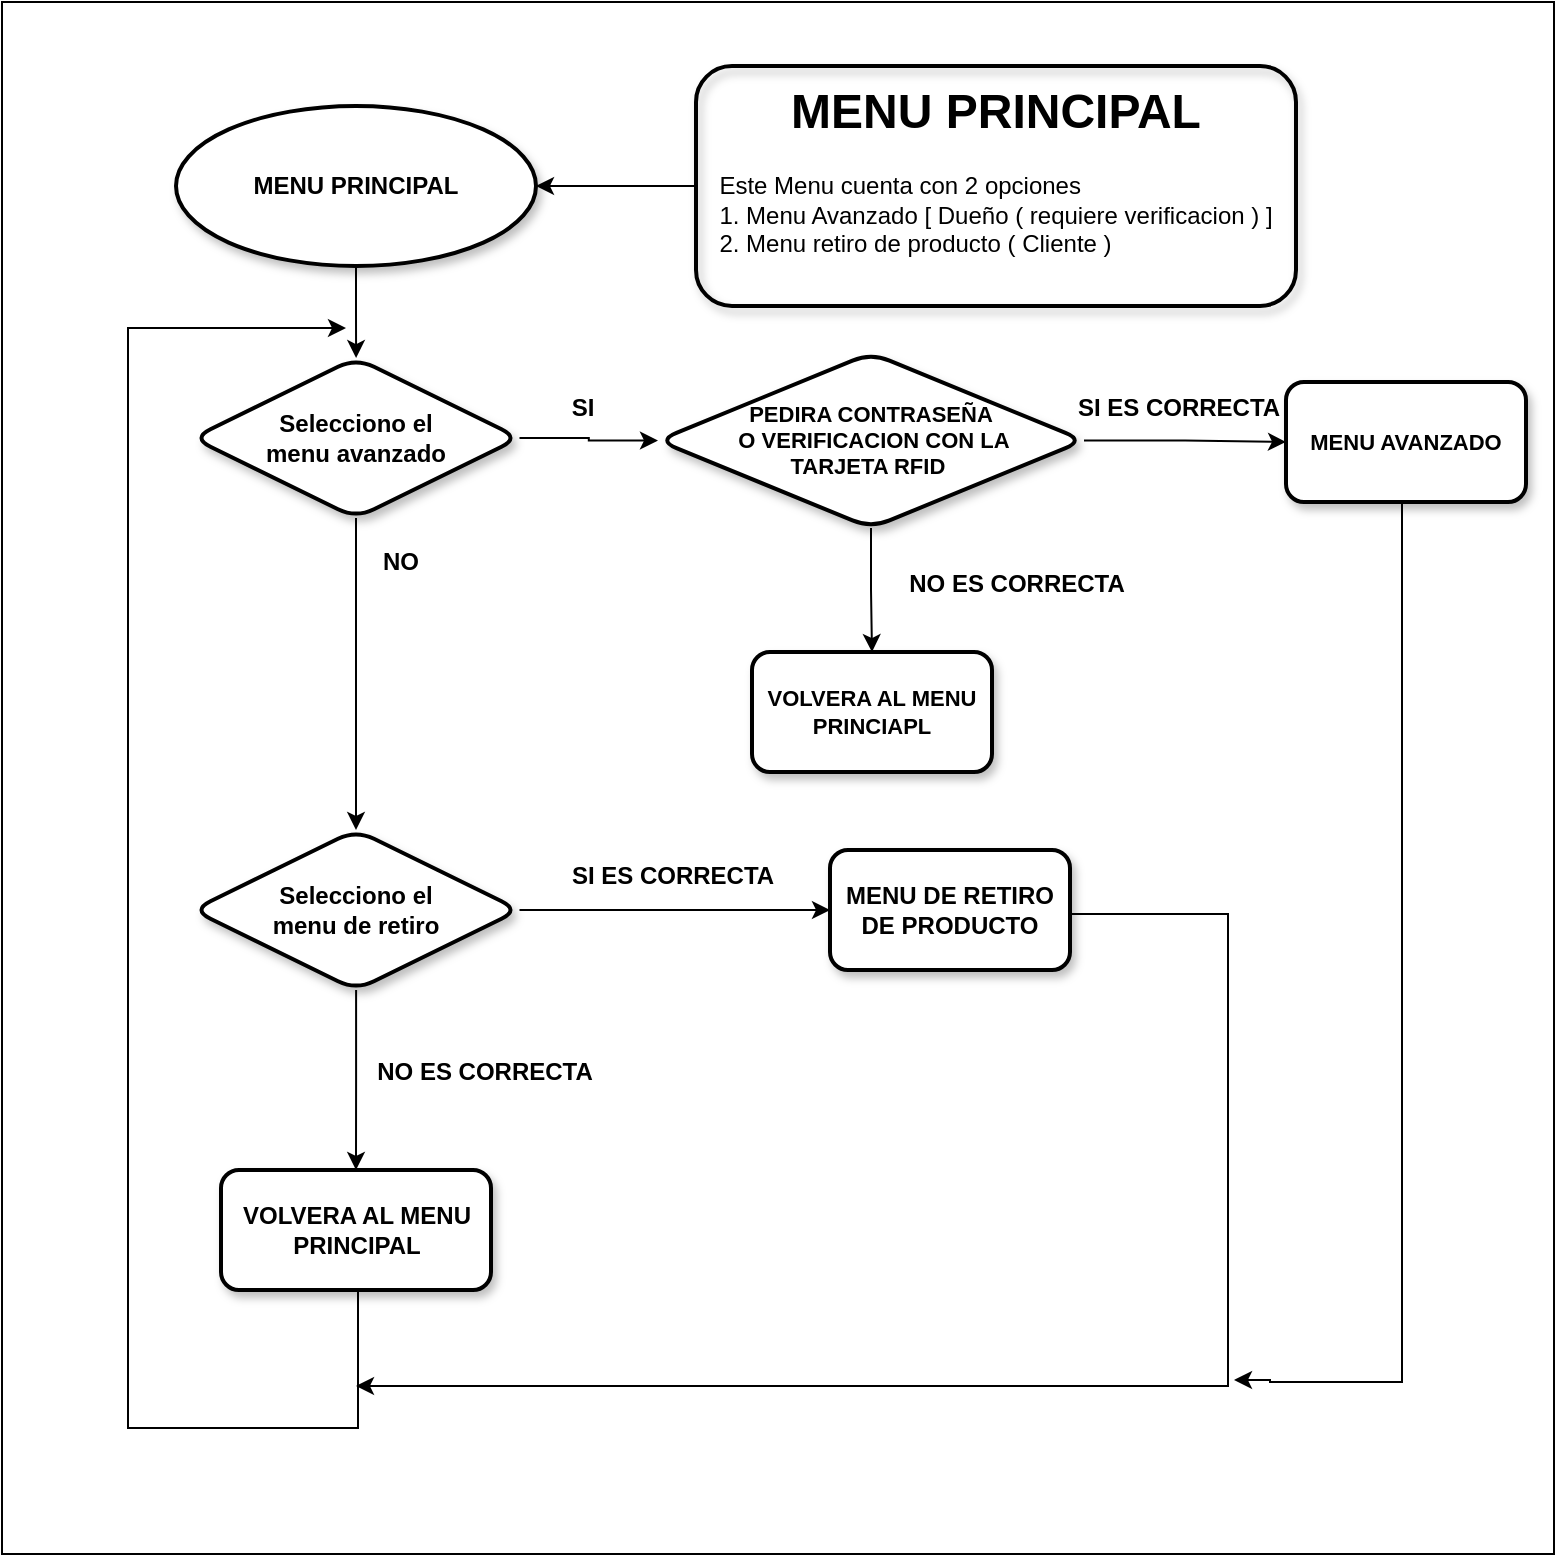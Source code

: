 <mxfile version="22.0.7" type="github" pages="4">
  <diagram name="Página-1" id="APF19slgnpA10nlGvX2n">
    <mxGraphModel dx="1299" dy="676" grid="0" gridSize="10" guides="1" tooltips="1" connect="1" arrows="1" fold="1" page="1" pageScale="1" pageWidth="827" pageHeight="1169" math="0" shadow="0">
      <root>
        <mxCell id="0" />
        <mxCell id="1" parent="0" />
        <mxCell id="tMg9E9OkUHhhojzwBcNq-28" value="" style="whiteSpace=wrap;html=1;aspect=fixed;fontColor=#000000;" vertex="1" parent="1">
          <mxGeometry x="39" y="63" width="776" height="776" as="geometry" />
        </mxCell>
        <mxCell id="tMg9E9OkUHhhojzwBcNq-6" value="" style="edgeStyle=orthogonalEdgeStyle;rounded=0;orthogonalLoop=1;jettySize=auto;html=1;" edge="1" parent="1" source="tMg9E9OkUHhhojzwBcNq-1" target="tMg9E9OkUHhhojzwBcNq-5">
          <mxGeometry relative="1" as="geometry" />
        </mxCell>
        <mxCell id="tMg9E9OkUHhhojzwBcNq-1" value="&lt;font style=&quot;vertical-align: inherit;&quot;&gt;&lt;font style=&quot;vertical-align: inherit;&quot;&gt;MENU PRINCIPAL&lt;/font&gt;&lt;/font&gt;" style="ellipse;whiteSpace=wrap;html=1;fontStyle=1;strokeWidth=2;shadow=1;fontColor=#000000;" vertex="1" parent="1">
          <mxGeometry x="126" y="115" width="180" height="80" as="geometry" />
        </mxCell>
        <mxCell id="tMg9E9OkUHhhojzwBcNq-3" style="edgeStyle=orthogonalEdgeStyle;rounded=0;orthogonalLoop=1;jettySize=auto;html=1;entryX=1;entryY=0.5;entryDx=0;entryDy=0;" edge="1" parent="1" source="tMg9E9OkUHhhojzwBcNq-2" target="tMg9E9OkUHhhojzwBcNq-1">
          <mxGeometry relative="1" as="geometry" />
        </mxCell>
        <mxCell id="tMg9E9OkUHhhojzwBcNq-2" value="&lt;h1&gt;MENU PRINCIPAL&lt;/h1&gt;&lt;p&gt;&lt;/p&gt;&lt;div style=&quot;text-align: left;&quot;&gt;&lt;span style=&quot;background-color: initial;&quot;&gt;Este Menu cuenta con 2 opciones&amp;nbsp;&lt;/span&gt;&lt;/div&gt;&lt;div style=&quot;text-align: left;&quot;&gt;&lt;span style=&quot;background-color: initial;&quot;&gt;1. Menu Avanzado [ Dueño ( requiere verificacion ) ]&lt;/span&gt;&lt;/div&gt;&lt;div style=&quot;text-align: left;&quot;&gt;&lt;span style=&quot;background-color: initial;&quot;&gt;2. Menu retiro de producto ( Cliente )&lt;/span&gt;&lt;/div&gt;&lt;p&gt;&lt;/p&gt;" style="text;html=1;strokeColor=default;fillColor=none;spacing=5;spacingTop=-20;whiteSpace=wrap;overflow=hidden;rounded=1;verticalAlign=middle;align=center;fontStyle=0;shadow=1;strokeWidth=2;" vertex="1" parent="1">
          <mxGeometry x="386" y="95" width="300" height="120" as="geometry" />
        </mxCell>
        <mxCell id="tMg9E9OkUHhhojzwBcNq-8" value="" style="edgeStyle=orthogonalEdgeStyle;rounded=0;orthogonalLoop=1;jettySize=auto;html=1;" edge="1" parent="1" source="tMg9E9OkUHhhojzwBcNq-5" target="tMg9E9OkUHhhojzwBcNq-7">
          <mxGeometry relative="1" as="geometry" />
        </mxCell>
        <mxCell id="tMg9E9OkUHhhojzwBcNq-10" value="" style="edgeStyle=orthogonalEdgeStyle;rounded=0;orthogonalLoop=1;jettySize=auto;html=1;entryX=0;entryY=0.5;entryDx=0;entryDy=0;" edge="1" parent="1" source="tMg9E9OkUHhhojzwBcNq-5" target="tMg9E9OkUHhhojzwBcNq-11">
          <mxGeometry relative="1" as="geometry">
            <mxPoint x="348" y="281" as="targetPoint" />
          </mxGeometry>
        </mxCell>
        <mxCell id="tMg9E9OkUHhhojzwBcNq-5" value="Selecciono el&lt;br&gt;menu avanzado" style="rhombus;whiteSpace=wrap;html=1;fontStyle=1;strokeWidth=2;shadow=1;rounded=1;" vertex="1" parent="1">
          <mxGeometry x="134.25" y="241" width="163.5" height="80" as="geometry" />
        </mxCell>
        <mxCell id="tMg9E9OkUHhhojzwBcNq-22" value="" style="edgeStyle=orthogonalEdgeStyle;rounded=0;orthogonalLoop=1;jettySize=auto;html=1;" edge="1" parent="1" source="tMg9E9OkUHhhojzwBcNq-7" target="tMg9E9OkUHhhojzwBcNq-21">
          <mxGeometry relative="1" as="geometry" />
        </mxCell>
        <mxCell id="tMg9E9OkUHhhojzwBcNq-24" value="" style="edgeStyle=orthogonalEdgeStyle;rounded=0;orthogonalLoop=1;jettySize=auto;html=1;" edge="1" parent="1" source="tMg9E9OkUHhhojzwBcNq-7" target="tMg9E9OkUHhhojzwBcNq-23">
          <mxGeometry relative="1" as="geometry" />
        </mxCell>
        <mxCell id="tMg9E9OkUHhhojzwBcNq-7" value="Selecciono el&lt;br&gt;menu de retiro" style="rhombus;whiteSpace=wrap;html=1;fontStyle=1;strokeWidth=2;shadow=1;rounded=1;" vertex="1" parent="1">
          <mxGeometry x="134.25" y="477" width="163.5" height="80" as="geometry" />
        </mxCell>
        <mxCell id="tMg9E9OkUHhhojzwBcNq-18" value="" style="edgeStyle=orthogonalEdgeStyle;rounded=0;orthogonalLoop=1;jettySize=auto;html=1;" edge="1" parent="1" source="tMg9E9OkUHhhojzwBcNq-11" target="tMg9E9OkUHhhojzwBcNq-17">
          <mxGeometry relative="1" as="geometry" />
        </mxCell>
        <mxCell id="tMg9E9OkUHhhojzwBcNq-20" value="" style="edgeStyle=orthogonalEdgeStyle;rounded=0;orthogonalLoop=1;jettySize=auto;html=1;" edge="1" parent="1" source="tMg9E9OkUHhhojzwBcNq-11" target="tMg9E9OkUHhhojzwBcNq-19">
          <mxGeometry relative="1" as="geometry" />
        </mxCell>
        <mxCell id="tMg9E9OkUHhhojzwBcNq-11" value="PEDIRA CONTRASEÑA&lt;br&gt;&amp;nbsp;O VERIFICACION CON LA &lt;br&gt;TARJETA RFID&amp;nbsp;" style="rhombus;whiteSpace=wrap;html=1;fontSize=11;fontStyle=1;strokeWidth=2;shadow=1;rounded=1;" vertex="1" parent="1">
          <mxGeometry x="367" y="238.5" width="213" height="87.5" as="geometry" />
        </mxCell>
        <mxCell id="tMg9E9OkUHhhojzwBcNq-13" value="SI" style="text;html=1;align=center;verticalAlign=middle;resizable=0;points=[];autosize=1;strokeColor=none;fillColor=none;fontStyle=1" vertex="1" parent="1">
          <mxGeometry x="314" y="253" width="29" height="26" as="geometry" />
        </mxCell>
        <mxCell id="tMg9E9OkUHhhojzwBcNq-14" value="&lt;b&gt;NO&lt;/b&gt;" style="text;html=1;align=center;verticalAlign=middle;resizable=0;points=[];autosize=1;strokeColor=none;fillColor=none;" vertex="1" parent="1">
          <mxGeometry x="220" y="330" width="36" height="26" as="geometry" />
        </mxCell>
        <mxCell id="tMg9E9OkUHhhojzwBcNq-15" value="SI ES CORRECTA" style="text;html=1;align=center;verticalAlign=middle;resizable=0;points=[];autosize=1;strokeColor=none;fillColor=none;fontStyle=1" vertex="1" parent="1">
          <mxGeometry x="567" y="253" width="119" height="26" as="geometry" />
        </mxCell>
        <mxCell id="tMg9E9OkUHhhojzwBcNq-16" value="&lt;b&gt;NO ES CORRECTA&lt;/b&gt;" style="text;html=1;align=center;verticalAlign=middle;resizable=0;points=[];autosize=1;strokeColor=none;fillColor=none;" vertex="1" parent="1">
          <mxGeometry x="483" y="341" width="126" height="26" as="geometry" />
        </mxCell>
        <mxCell id="tMg9E9OkUHhhojzwBcNq-17" value="VOLVERA AL MENU PRINCIAPL" style="rounded=1;whiteSpace=wrap;html=1;fontSize=11;fontStyle=1;strokeWidth=2;shadow=1;" vertex="1" parent="1">
          <mxGeometry x="414" y="388" width="120" height="60" as="geometry" />
        </mxCell>
        <mxCell id="jfLacUqsPsJL3dJA0toA-6" style="edgeStyle=orthogonalEdgeStyle;rounded=0;orthogonalLoop=1;jettySize=auto;html=1;" edge="1" parent="1" source="tMg9E9OkUHhhojzwBcNq-19">
          <mxGeometry relative="1" as="geometry">
            <mxPoint x="655" y="752" as="targetPoint" />
            <Array as="points">
              <mxPoint x="739" y="753" />
              <mxPoint x="673" y="753" />
            </Array>
          </mxGeometry>
        </mxCell>
        <mxCell id="tMg9E9OkUHhhojzwBcNq-19" value="MENU AVANZADO" style="whiteSpace=wrap;html=1;fontSize=11;fontStyle=1;strokeWidth=2;shadow=1;rounded=1;" vertex="1" parent="1">
          <mxGeometry x="681" y="253" width="120" height="60" as="geometry" />
        </mxCell>
        <mxCell id="jfLacUqsPsJL3dJA0toA-4" style="edgeStyle=orthogonalEdgeStyle;rounded=0;orthogonalLoop=1;jettySize=auto;html=1;" edge="1" parent="1" source="tMg9E9OkUHhhojzwBcNq-21">
          <mxGeometry relative="1" as="geometry">
            <mxPoint x="216" y="755" as="targetPoint" />
            <Array as="points">
              <mxPoint x="652" y="519" />
              <mxPoint x="652" y="755" />
            </Array>
          </mxGeometry>
        </mxCell>
        <mxCell id="tMg9E9OkUHhhojzwBcNq-21" value="MENU DE RETIRO DE PRODUCTO" style="whiteSpace=wrap;html=1;fontStyle=1;strokeWidth=2;shadow=1;rounded=1;" vertex="1" parent="1">
          <mxGeometry x="453" y="487" width="120" height="60" as="geometry" />
        </mxCell>
        <mxCell id="tMg9E9OkUHhhojzwBcNq-27" style="edgeStyle=orthogonalEdgeStyle;rounded=0;orthogonalLoop=1;jettySize=auto;html=1;" edge="1" parent="1" source="tMg9E9OkUHhhojzwBcNq-23">
          <mxGeometry relative="1" as="geometry">
            <mxPoint x="211" y="226" as="targetPoint" />
            <Array as="points">
              <mxPoint x="217" y="776" />
              <mxPoint x="102" y="776" />
              <mxPoint x="102" y="226" />
            </Array>
          </mxGeometry>
        </mxCell>
        <mxCell id="tMg9E9OkUHhhojzwBcNq-23" value="VOLVERA AL MENU PRINCIPAL" style="whiteSpace=wrap;html=1;fontStyle=1;strokeWidth=2;shadow=1;rounded=1;" vertex="1" parent="1">
          <mxGeometry x="148.5" y="647" width="135" height="60" as="geometry" />
        </mxCell>
        <mxCell id="tMg9E9OkUHhhojzwBcNq-25" value="&lt;b&gt;NO ES CORRECTA&lt;/b&gt;" style="text;html=1;align=center;verticalAlign=middle;resizable=0;points=[];autosize=1;strokeColor=none;fillColor=none;" vertex="1" parent="1">
          <mxGeometry x="217" y="585" width="126" height="26" as="geometry" />
        </mxCell>
        <mxCell id="tMg9E9OkUHhhojzwBcNq-26" value="SI ES CORRECTA" style="text;html=1;align=center;verticalAlign=middle;resizable=0;points=[];autosize=1;strokeColor=none;fillColor=none;fontStyle=1" vertex="1" parent="1">
          <mxGeometry x="314" y="487" width="119" height="26" as="geometry" />
        </mxCell>
      </root>
    </mxGraphModel>
  </diagram>
  <diagram id="T8KoNWABM0PVfcYy2Pde" name="Página-2">
    <mxGraphModel dx="742" dy="386" grid="0" gridSize="10" guides="1" tooltips="1" connect="1" arrows="1" fold="1" page="1" pageScale="1" pageWidth="827" pageHeight="1169" math="0" shadow="0">
      <root>
        <mxCell id="0" />
        <mxCell id="1" parent="0" />
        <mxCell id="3du2_zEQxWvmOnbrJqdN-27" value="" style="rounded=0;whiteSpace=wrap;html=1;" vertex="1" parent="1">
          <mxGeometry x="12" y="22" width="802" height="1121" as="geometry" />
        </mxCell>
        <mxCell id="VKRl8uOC8hDVrYtvlJkm-4" value="" style="edgeStyle=orthogonalEdgeStyle;rounded=0;orthogonalLoop=1;jettySize=auto;html=1;" edge="1" parent="1" source="GXmu9PDsdeh57t1pYueH-1" target="VKRl8uOC8hDVrYtvlJkm-3">
          <mxGeometry relative="1" as="geometry" />
        </mxCell>
        <mxCell id="GXmu9PDsdeh57t1pYueH-1" value="&lt;font style=&quot;vertical-align: inherit;&quot;&gt;&lt;font style=&quot;vertical-align: inherit;&quot;&gt;MENÚ AVANZADO&lt;/font&gt;&lt;/font&gt;" style="ellipse;whiteSpace=wrap;html=1;fontStyle=1;strokeWidth=2;shadow=1;fontColor=#000000;" vertex="1" parent="1">
          <mxGeometry x="63.75" y="74" width="180" height="80" as="geometry" />
        </mxCell>
        <mxCell id="VKRl8uOC8hDVrYtvlJkm-1" value="&lt;h1&gt;MENÚ AVANZADO&lt;/h1&gt;&lt;p&gt;&lt;/p&gt;&lt;div style=&quot;text-align: left;&quot;&gt;&lt;span style=&quot;background-color: initial;&quot;&gt;Este Menú cuenta con 5 opciones&amp;nbsp;&lt;/span&gt;&lt;/div&gt;&lt;div style=&quot;text-align: left;&quot;&gt;&lt;span style=&quot;background-color: initial;&quot;&gt;1. Recargar una cuenta&lt;br&gt;&lt;/span&gt;&lt;/div&gt;&lt;div style=&quot;text-align: left;&quot;&gt;&lt;span style=&quot;background-color: initial;&quot;&gt;2. Crear nueva cuenta&lt;/span&gt;&lt;/div&gt;&lt;div style=&quot;text-align: left;&quot;&gt;&lt;span style=&quot;background-color: initial;&quot;&gt;3. Borrar cuentas&lt;/span&gt;&lt;/div&gt;&lt;div style=&quot;text-align: left;&quot;&gt;&lt;span style=&quot;background-color: initial;&quot;&gt;4. Imprimir los datos de la cuentas&lt;/span&gt;&lt;/div&gt;&lt;div style=&quot;text-align: left;&quot;&gt;&lt;span style=&quot;background-color: initial;&quot;&gt;5. Reabastecer Productos&lt;/span&gt;&lt;/div&gt;&lt;p&gt;&lt;/p&gt;" style="text;html=1;strokeColor=default;fillColor=none;spacing=5;spacingTop=-20;whiteSpace=wrap;overflow=hidden;rounded=1;verticalAlign=bottom;align=center;fontStyle=0;shadow=1;strokeWidth=2;" vertex="1" parent="1">
          <mxGeometry x="359.75" y="42" width="300" height="152" as="geometry" />
        </mxCell>
        <mxCell id="VKRl8uOC8hDVrYtvlJkm-2" style="edgeStyle=orthogonalEdgeStyle;rounded=0;orthogonalLoop=1;jettySize=auto;html=1;entryX=-0.006;entryY=0.475;entryDx=0;entryDy=0;entryPerimeter=0;" edge="1" parent="1" source="GXmu9PDsdeh57t1pYueH-1" target="VKRl8uOC8hDVrYtvlJkm-1">
          <mxGeometry relative="1" as="geometry" />
        </mxCell>
        <mxCell id="LBh9ZoM1g0-7cwNT_YLq-2" value="" style="edgeStyle=orthogonalEdgeStyle;rounded=0;orthogonalLoop=1;jettySize=auto;html=1;" edge="1" parent="1" source="VKRl8uOC8hDVrYtvlJkm-3" target="LBh9ZoM1g0-7cwNT_YLq-1">
          <mxGeometry relative="1" as="geometry" />
        </mxCell>
        <mxCell id="LBh9ZoM1g0-7cwNT_YLq-10" value="" style="edgeStyle=orthogonalEdgeStyle;rounded=0;orthogonalLoop=1;jettySize=auto;html=1;" edge="1" parent="1" source="VKRl8uOC8hDVrYtvlJkm-3" target="LBh9ZoM1g0-7cwNT_YLq-9">
          <mxGeometry relative="1" as="geometry" />
        </mxCell>
        <mxCell id="VKRl8uOC8hDVrYtvlJkm-3" value="Selecciono menú:&lt;br&gt;recargar cuenta" style="rhombus;whiteSpace=wrap;html=1;fontColor=#000000;fontStyle=1;strokeWidth=2;shadow=1;" vertex="1" parent="1">
          <mxGeometry x="62.25" y="265" width="183" height="80" as="geometry" />
        </mxCell>
        <mxCell id="LBh9ZoM1g0-7cwNT_YLq-4" value="" style="edgeStyle=orthogonalEdgeStyle;rounded=0;orthogonalLoop=1;jettySize=auto;html=1;" edge="1" parent="1" source="LBh9ZoM1g0-7cwNT_YLq-1" target="LBh9ZoM1g0-7cwNT_YLq-3">
          <mxGeometry relative="1" as="geometry" />
        </mxCell>
        <mxCell id="3du2_zEQxWvmOnbrJqdN-5" value="" style="edgeStyle=orthogonalEdgeStyle;rounded=0;orthogonalLoop=1;jettySize=auto;html=1;" edge="1" parent="1" source="LBh9ZoM1g0-7cwNT_YLq-1" target="3du2_zEQxWvmOnbrJqdN-4">
          <mxGeometry relative="1" as="geometry" />
        </mxCell>
        <mxCell id="LBh9ZoM1g0-7cwNT_YLq-1" value="Selecciono menú:&lt;br&gt;crear nueva cuenta" style="rhombus;whiteSpace=wrap;html=1;fontColor=#000000;fontStyle=1;strokeWidth=2;shadow=1;" vertex="1" parent="1">
          <mxGeometry x="62.25" y="425" width="183" height="80" as="geometry" />
        </mxCell>
        <mxCell id="LBh9ZoM1g0-7cwNT_YLq-6" value="" style="edgeStyle=orthogonalEdgeStyle;rounded=0;orthogonalLoop=1;jettySize=auto;html=1;" edge="1" parent="1" source="LBh9ZoM1g0-7cwNT_YLq-3" target="LBh9ZoM1g0-7cwNT_YLq-5">
          <mxGeometry relative="1" as="geometry" />
        </mxCell>
        <mxCell id="3du2_zEQxWvmOnbrJqdN-8" value="" style="edgeStyle=orthogonalEdgeStyle;rounded=0;orthogonalLoop=1;jettySize=auto;html=1;" edge="1" parent="1" source="LBh9ZoM1g0-7cwNT_YLq-3" target="3du2_zEQxWvmOnbrJqdN-7">
          <mxGeometry relative="1" as="geometry" />
        </mxCell>
        <mxCell id="LBh9ZoM1g0-7cwNT_YLq-3" value="Selecciono menú:&lt;br&gt;borrar cuentas" style="rhombus;whiteSpace=wrap;html=1;fontColor=#000000;fontStyle=1;strokeWidth=2;shadow=1;" vertex="1" parent="1">
          <mxGeometry x="62.25" y="585" width="183" height="80" as="geometry" />
        </mxCell>
        <mxCell id="LBh9ZoM1g0-7cwNT_YLq-8" value="" style="edgeStyle=orthogonalEdgeStyle;rounded=0;orthogonalLoop=1;jettySize=auto;html=1;" edge="1" parent="1" source="LBh9ZoM1g0-7cwNT_YLq-5" target="LBh9ZoM1g0-7cwNT_YLq-7">
          <mxGeometry relative="1" as="geometry" />
        </mxCell>
        <mxCell id="3du2_zEQxWvmOnbrJqdN-16" value="" style="edgeStyle=orthogonalEdgeStyle;rounded=0;orthogonalLoop=1;jettySize=auto;html=1;" edge="1" parent="1" source="LBh9ZoM1g0-7cwNT_YLq-5" target="3du2_zEQxWvmOnbrJqdN-15">
          <mxGeometry relative="1" as="geometry" />
        </mxCell>
        <mxCell id="LBh9ZoM1g0-7cwNT_YLq-5" value="Selecciono menú:&lt;br&gt;Imprimir datos de&lt;br&gt;las cuentas" style="rhombus;whiteSpace=wrap;html=1;fontColor=#000000;fontStyle=1;strokeWidth=2;shadow=1;" vertex="1" parent="1">
          <mxGeometry x="62.25" y="745" width="183" height="89" as="geometry" />
        </mxCell>
        <mxCell id="3du2_zEQxWvmOnbrJqdN-21" value="" style="edgeStyle=orthogonalEdgeStyle;rounded=0;orthogonalLoop=1;jettySize=auto;html=1;" edge="1" parent="1" source="LBh9ZoM1g0-7cwNT_YLq-7" target="3du2_zEQxWvmOnbrJqdN-20">
          <mxGeometry relative="1" as="geometry" />
        </mxCell>
        <mxCell id="3du2_zEQxWvmOnbrJqdN-26" style="edgeStyle=orthogonalEdgeStyle;rounded=0;orthogonalLoop=1;jettySize=auto;html=1;" edge="1" parent="1" source="LBh9ZoM1g0-7cwNT_YLq-7">
          <mxGeometry relative="1" as="geometry">
            <mxPoint x="151" y="238" as="targetPoint" />
            <Array as="points">
              <mxPoint x="154" y="1068" />
              <mxPoint x="27" y="244" />
            </Array>
          </mxGeometry>
        </mxCell>
        <mxCell id="LBh9ZoM1g0-7cwNT_YLq-7" value="Selecciono menú:&lt;br&gt;reabastecer&lt;br&gt;&amp;nbsp;productos" style="rhombus;whiteSpace=wrap;html=1;fontColor=#000000;fontStyle=1;strokeWidth=2;shadow=1;" vertex="1" parent="1">
          <mxGeometry x="58" y="912" width="191.5" height="80" as="geometry" />
        </mxCell>
        <mxCell id="LBh9ZoM1g0-7cwNT_YLq-12" value="" style="edgeStyle=orthogonalEdgeStyle;rounded=0;orthogonalLoop=1;jettySize=auto;html=1;" edge="1" parent="1" source="LBh9ZoM1g0-7cwNT_YLq-9" target="LBh9ZoM1g0-7cwNT_YLq-11">
          <mxGeometry relative="1" as="geometry" />
        </mxCell>
        <mxCell id="LBh9ZoM1g0-7cwNT_YLq-9" value="Ingresar id de la cuenta" style="whiteSpace=wrap;html=1;fontColor=#000000;fontStyle=1;strokeWidth=2;shadow=1;" vertex="1" parent="1">
          <mxGeometry x="286" y="275" width="120" height="60" as="geometry" />
        </mxCell>
        <mxCell id="LBh9ZoM1g0-7cwNT_YLq-14" value="" style="edgeStyle=orthogonalEdgeStyle;rounded=0;orthogonalLoop=1;jettySize=auto;html=1;" edge="1" parent="1" source="LBh9ZoM1g0-7cwNT_YLq-11" target="LBh9ZoM1g0-7cwNT_YLq-13">
          <mxGeometry relative="1" as="geometry" />
        </mxCell>
        <mxCell id="LBh9ZoM1g0-7cwNT_YLq-11" value="Ingresar&lt;br&gt;Cantidad a recargar&amp;nbsp;" style="whiteSpace=wrap;html=1;fontColor=#000000;fontStyle=1;strokeWidth=2;shadow=1;" vertex="1" parent="1">
          <mxGeometry x="445" y="275" width="134" height="60" as="geometry" />
        </mxCell>
        <mxCell id="LBh9ZoM1g0-7cwNT_YLq-13" value="Menú Principal" style="whiteSpace=wrap;html=1;fontColor=#000000;fontStyle=1;strokeWidth=2;shadow=1;" vertex="1" parent="1">
          <mxGeometry x="620" y="275" width="134" height="60" as="geometry" />
        </mxCell>
        <mxCell id="3du2_zEQxWvmOnbrJqdN-1" value="&lt;b&gt;NO&lt;/b&gt;" style="text;html=1;align=center;verticalAlign=middle;resizable=0;points=[];autosize=1;strokeColor=none;fillColor=none;" vertex="1" parent="1">
          <mxGeometry x="151" y="350" width="36" height="26" as="geometry" />
        </mxCell>
        <mxCell id="3du2_zEQxWvmOnbrJqdN-2" value="&lt;b&gt;SI&lt;br&gt;&lt;/b&gt;" style="text;html=1;align=center;verticalAlign=middle;resizable=0;points=[];autosize=1;strokeColor=none;fillColor=none;" vertex="1" parent="1">
          <mxGeometry x="242" y="273" width="29" height="26" as="geometry" />
        </mxCell>
        <mxCell id="3du2_zEQxWvmOnbrJqdN-3" value="&lt;b&gt;NO&lt;/b&gt;" style="text;html=1;align=center;verticalAlign=middle;resizable=0;points=[];autosize=1;strokeColor=none;fillColor=none;" vertex="1" parent="1">
          <mxGeometry x="151" y="523" width="36" height="26" as="geometry" />
        </mxCell>
        <mxCell id="3du2_zEQxWvmOnbrJqdN-4" value="MENÚ&lt;br&gt;&amp;nbsp;CREAR NUEVA CUENTA" style="whiteSpace=wrap;html=1;fontColor=#000000;fontStyle=1;strokeWidth=2;shadow=1;" vertex="1" parent="1">
          <mxGeometry x="320" y="435" width="159" height="60" as="geometry" />
        </mxCell>
        <mxCell id="3du2_zEQxWvmOnbrJqdN-6" value="&lt;b&gt;SI&lt;br&gt;&lt;/b&gt;" style="text;html=1;align=center;verticalAlign=middle;resizable=0;points=[];autosize=1;strokeColor=none;fillColor=none;" vertex="1" parent="1">
          <mxGeometry x="245.25" y="437" width="29" height="26" as="geometry" />
        </mxCell>
        <mxCell id="3du2_zEQxWvmOnbrJqdN-10" value="" style="edgeStyle=orthogonalEdgeStyle;rounded=0;orthogonalLoop=1;jettySize=auto;html=1;" edge="1" parent="1" source="3du2_zEQxWvmOnbrJqdN-7" target="3du2_zEQxWvmOnbrJqdN-9">
          <mxGeometry relative="1" as="geometry" />
        </mxCell>
        <mxCell id="3du2_zEQxWvmOnbrJqdN-7" value="Borra todas las cuentas" style="whiteSpace=wrap;html=1;fontColor=#000000;fontStyle=1;strokeWidth=2;shadow=1;" vertex="1" parent="1">
          <mxGeometry x="304" y="595" width="120" height="60" as="geometry" />
        </mxCell>
        <mxCell id="3du2_zEQxWvmOnbrJqdN-9" value="Menú Principal" style="whiteSpace=wrap;html=1;fontColor=#000000;fontStyle=1;strokeWidth=2;shadow=1;" vertex="1" parent="1">
          <mxGeometry x="504" y="595" width="120" height="60" as="geometry" />
        </mxCell>
        <mxCell id="3du2_zEQxWvmOnbrJqdN-11" value="&lt;b&gt;NO&lt;/b&gt;" style="text;html=1;align=center;verticalAlign=middle;resizable=0;points=[];autosize=1;strokeColor=none;fillColor=none;" vertex="1" parent="1">
          <mxGeometry x="151" y="683" width="36" height="26" as="geometry" />
        </mxCell>
        <mxCell id="3du2_zEQxWvmOnbrJqdN-12" value="&lt;b&gt;SI&lt;br&gt;&lt;/b&gt;" style="text;html=1;align=center;verticalAlign=middle;resizable=0;points=[];autosize=1;strokeColor=none;fillColor=none;" vertex="1" parent="1">
          <mxGeometry x="242" y="591" width="29" height="26" as="geometry" />
        </mxCell>
        <mxCell id="3du2_zEQxWvmOnbrJqdN-13" value="&lt;b&gt;SI&lt;br&gt;&lt;/b&gt;" style="text;html=1;align=center;verticalAlign=middle;resizable=0;points=[];autosize=1;strokeColor=none;fillColor=none;" vertex="1" parent="1">
          <mxGeometry x="245.25" y="762" width="29" height="26" as="geometry" />
        </mxCell>
        <mxCell id="3du2_zEQxWvmOnbrJqdN-14" value="&lt;b&gt;NO&lt;/b&gt;" style="text;html=1;align=center;verticalAlign=middle;resizable=0;points=[];autosize=1;strokeColor=none;fillColor=none;" vertex="1" parent="1">
          <mxGeometry x="151" y="846" width="36" height="26" as="geometry" />
        </mxCell>
        <mxCell id="3du2_zEQxWvmOnbrJqdN-18" value="" style="edgeStyle=orthogonalEdgeStyle;rounded=0;orthogonalLoop=1;jettySize=auto;html=1;" edge="1" parent="1" source="3du2_zEQxWvmOnbrJqdN-15" target="3du2_zEQxWvmOnbrJqdN-17">
          <mxGeometry relative="1" as="geometry" />
        </mxCell>
        <mxCell id="3du2_zEQxWvmOnbrJqdN-15" value="Imprime en el monitor&lt;br&gt;&amp;nbsp;Serial del arduino IDE todos&lt;br&gt;&amp;nbsp;los datos de las cuentas" style="whiteSpace=wrap;html=1;fontColor=#000000;fontStyle=1;strokeWidth=2;shadow=1;" vertex="1" parent="1">
          <mxGeometry x="309" y="759.5" width="166" height="60" as="geometry" />
        </mxCell>
        <mxCell id="3du2_zEQxWvmOnbrJqdN-17" value="Menú Principal" style="whiteSpace=wrap;html=1;fontColor=#000000;fontStyle=1;strokeWidth=2;shadow=1;" vertex="1" parent="1">
          <mxGeometry x="526" y="759.5" width="120" height="60" as="geometry" />
        </mxCell>
        <mxCell id="3du2_zEQxWvmOnbrJqdN-23" value="" style="edgeStyle=orthogonalEdgeStyle;rounded=0;orthogonalLoop=1;jettySize=auto;html=1;" edge="1" parent="1" source="3du2_zEQxWvmOnbrJqdN-20" target="3du2_zEQxWvmOnbrJqdN-22">
          <mxGeometry relative="1" as="geometry" />
        </mxCell>
        <mxCell id="3du2_zEQxWvmOnbrJqdN-20" value="Establece la cantidad de producto a su máximo&amp;nbsp;" style="whiteSpace=wrap;html=1;fontColor=#000000;fontStyle=1;strokeWidth=2;shadow=1;" vertex="1" parent="1">
          <mxGeometry x="311.5" y="922" width="161" height="60" as="geometry" />
        </mxCell>
        <mxCell id="3du2_zEQxWvmOnbrJqdN-22" value="Menú Principal" style="whiteSpace=wrap;html=1;fontColor=#000000;fontStyle=1;strokeWidth=2;shadow=1;" vertex="1" parent="1">
          <mxGeometry x="535" y="922" width="147" height="60" as="geometry" />
        </mxCell>
        <mxCell id="3du2_zEQxWvmOnbrJqdN-24" value="&lt;b&gt;NO&lt;/b&gt;" style="text;html=1;align=center;verticalAlign=middle;resizable=0;points=[];autosize=1;strokeColor=none;fillColor=none;" vertex="1" parent="1">
          <mxGeometry x="156" y="1000" width="36" height="26" as="geometry" />
        </mxCell>
        <mxCell id="3du2_zEQxWvmOnbrJqdN-25" value="&lt;b&gt;SI&lt;br&gt;&lt;/b&gt;" style="text;html=1;align=center;verticalAlign=middle;resizable=0;points=[];autosize=1;strokeColor=none;fillColor=none;" vertex="1" parent="1">
          <mxGeometry x="249.5" y="922" width="29" height="26" as="geometry" />
        </mxCell>
      </root>
    </mxGraphModel>
  </diagram>
  <diagram id="S-Bk1MzVxyzMydlBo55L" name="Página-3">
    <mxGraphModel dx="1083" dy="563" grid="0" gridSize="10" guides="1" tooltips="1" connect="1" arrows="1" fold="1" page="1" pageScale="1" pageWidth="827" pageHeight="1169" math="0" shadow="0">
      <root>
        <mxCell id="0" />
        <mxCell id="1" parent="0" />
        <mxCell id="RsX6XOw2Q_Ay7aeV0p9U-4" value="" style="edgeStyle=orthogonalEdgeStyle;rounded=0;orthogonalLoop=1;jettySize=auto;html=1;" edge="1" parent="1" source="PbqSbnh_YBmSwbT2yjgQ-1" target="RsX6XOw2Q_Ay7aeV0p9U-1">
          <mxGeometry relative="1" as="geometry" />
        </mxCell>
        <mxCell id="RsX6XOw2Q_Ay7aeV0p9U-6" value="" style="edgeStyle=orthogonalEdgeStyle;rounded=0;orthogonalLoop=1;jettySize=auto;html=1;" edge="1" parent="1" source="PbqSbnh_YBmSwbT2yjgQ-1" target="RsX6XOw2Q_Ay7aeV0p9U-5">
          <mxGeometry relative="1" as="geometry" />
        </mxCell>
        <mxCell id="PbqSbnh_YBmSwbT2yjgQ-1" value="&lt;font style=&quot;vertical-align: inherit;&quot;&gt;&lt;font style=&quot;vertical-align: inherit;&quot;&gt;MENÚ RETIRO DE PRODUCTO&lt;/font&gt;&lt;/font&gt;" style="ellipse;whiteSpace=wrap;html=1;fontStyle=1;strokeWidth=2;shadow=1;fontColor=#000000;" vertex="1" parent="1">
          <mxGeometry x="22.75" y="77" width="205" height="80" as="geometry" />
        </mxCell>
        <mxCell id="RsX6XOw2Q_Ay7aeV0p9U-1" value="&lt;h1&gt;MENÚ RETIRO DE PRODUCTO&lt;/h1&gt;&lt;p&gt;&lt;/p&gt;&lt;div style=&quot;&quot;&gt;&lt;div style=&quot;text-align: left;&quot;&gt;&lt;span style=&quot;background-color: initial;&quot;&gt;Este Menú cuenta requiere el ingreso de una cuenta existente,&lt;/span&gt;&lt;/div&gt;&lt;span style=&quot;background-color: initial;&quot;&gt;&lt;div style=&quot;text-align: left;&quot;&gt;&lt;span style=&quot;background-color: initial;&quot;&gt;tiene 3 maneras para ingresar a la cuenta y retirar un producto.&lt;/span&gt;&lt;/div&gt;&lt;/span&gt;&lt;/div&gt;&lt;div style=&quot;text-align: left;&quot;&gt;&lt;span style=&quot;background-color: initial;&quot;&gt;&lt;br&gt;&lt;/span&gt;&lt;/div&gt;&lt;div style=&quot;text-align: left;&quot;&gt;&lt;span style=&quot;background-color: initial;&quot;&gt;1. ID y Contraseña de la cuenta&lt;/span&gt;&lt;/div&gt;&lt;div style=&quot;text-align: left;&quot;&gt;&lt;span style=&quot;background-color: initial;&quot;&gt;2. Tarjerta RFID ( En caso de que registro la tarjeta RFID al momento de crear&amp;nbsp; &amp;nbsp; &amp;nbsp; &amp;nbsp; &amp;nbsp; &amp;nbsp; &amp;nbsp; &amp;nbsp; &amp;nbsp; &amp;nbsp; &amp;nbsp; &amp;nbsp; &amp;nbsp; &amp;nbsp; &amp;nbsp; &amp;nbsp;la cuenta )&lt;/span&gt;&lt;/div&gt;&lt;div style=&quot;&quot;&gt;&lt;div style=&quot;text-align: left;&quot;&gt;&lt;span style=&quot;background-color: initial;&quot;&gt;3. NFC&amp;nbsp; ( SI su telefono es compatible con esta funcion y si lo registro al&lt;/span&gt;&lt;/div&gt;&lt;span style=&quot;background-color: initial;&quot;&gt;&lt;div style=&quot;text-align: left;&quot;&gt;&lt;span style=&quot;background-color: initial;&quot;&gt;&amp;nbsp; &amp;nbsp; &amp;nbsp; &amp;nbsp; &amp;nbsp; &amp;nbsp; &amp;nbsp; momento de crear la cuenta )&lt;/span&gt;&lt;/div&gt;&lt;/span&gt;&lt;/div&gt;&lt;div style=&quot;text-align: left;&quot;&gt;&lt;br&gt;&lt;/div&gt;&lt;p&gt;&lt;/p&gt;" style="text;html=1;strokeColor=default;fillColor=none;spacing=5;spacingTop=-20;whiteSpace=wrap;overflow=hidden;rounded=1;verticalAlign=bottom;align=center;fontStyle=0;shadow=1;strokeWidth=2;" vertex="1" parent="1">
          <mxGeometry x="303.75" y="33" width="436.25" height="168" as="geometry" />
        </mxCell>
        <mxCell id="RsX6XOw2Q_Ay7aeV0p9U-10" value="" style="edgeStyle=orthogonalEdgeStyle;rounded=0;orthogonalLoop=1;jettySize=auto;html=1;" edge="1" parent="1" source="RsX6XOw2Q_Ay7aeV0p9U-5" target="RsX6XOw2Q_Ay7aeV0p9U-9">
          <mxGeometry relative="1" as="geometry" />
        </mxCell>
        <mxCell id="RsX6XOw2Q_Ay7aeV0p9U-5" value="Ingreso por:&lt;br&gt;ID y Contraseña ,&lt;br&gt;Tarjeta RFID o NFC" style="rhombus;whiteSpace=wrap;html=1;fontColor=#000000;fontStyle=1;strokeWidth=2;shadow=1;" vertex="1" parent="1">
          <mxGeometry x="21" y="289" width="208.5" height="95" as="geometry" />
        </mxCell>
        <mxCell id="RsX6XOw2Q_Ay7aeV0p9U-16" value="" style="edgeStyle=orthogonalEdgeStyle;rounded=0;orthogonalLoop=1;jettySize=auto;html=1;" edge="1" parent="1" source="RsX6XOw2Q_Ay7aeV0p9U-9" target="RsX6XOw2Q_Ay7aeV0p9U-15">
          <mxGeometry relative="1" as="geometry" />
        </mxCell>
        <mxCell id="RsX6XOw2Q_Ay7aeV0p9U-9" value="Selección&amp;nbsp; de &lt;br&gt;producto y cantidad&lt;br&gt;&amp;nbsp;de producto" style="whiteSpace=wrap;html=1;fontColor=#000000;fontStyle=1;strokeWidth=2;shadow=1;" vertex="1" parent="1">
          <mxGeometry x="272" y="306.5" width="135" height="60" as="geometry" />
        </mxCell>
        <mxCell id="fpdJwW7an66zHZ6JzAMM-10" style="edgeStyle=orthogonalEdgeStyle;rounded=0;orthogonalLoop=1;jettySize=auto;html=1;entryX=0.5;entryY=0;entryDx=0;entryDy=0;" edge="1" parent="1" source="RsX6XOw2Q_Ay7aeV0p9U-13" target="fpdJwW7an66zHZ6JzAMM-9">
          <mxGeometry relative="1" as="geometry" />
        </mxCell>
        <mxCell id="fpdJwW7an66zHZ6JzAMM-20" style="edgeStyle=orthogonalEdgeStyle;rounded=0;orthogonalLoop=1;jettySize=auto;html=1;entryX=0.5;entryY=0;entryDx=0;entryDy=0;" edge="1" parent="1" source="RsX6XOw2Q_Ay7aeV0p9U-13" target="fpdJwW7an66zHZ6JzAMM-14">
          <mxGeometry relative="1" as="geometry">
            <mxPoint x="257" y="567" as="targetPoint" />
            <Array as="points">
              <mxPoint x="771" y="338" />
              <mxPoint x="771" y="567" />
              <mxPoint x="259" y="567" />
            </Array>
          </mxGeometry>
        </mxCell>
        <mxCell id="RsX6XOw2Q_Ay7aeV0p9U-13" value="Tiene suficiente&lt;br&gt;&amp;nbsp;DInero" style="rhombus;whiteSpace=wrap;html=1;fontColor=#000000;fontStyle=1;strokeWidth=2;shadow=1;" vertex="1" parent="1">
          <mxGeometry x="578" y="289.74" width="139" height="93.5" as="geometry" />
        </mxCell>
        <mxCell id="RsX6XOw2Q_Ay7aeV0p9U-17" style="edgeStyle=orthogonalEdgeStyle;rounded=0;orthogonalLoop=1;jettySize=auto;html=1;entryX=0;entryY=0.5;entryDx=0;entryDy=0;" edge="1" parent="1" source="RsX6XOw2Q_Ay7aeV0p9U-15" target="RsX6XOw2Q_Ay7aeV0p9U-13">
          <mxGeometry relative="1" as="geometry">
            <mxPoint x="560.676" y="336.495" as="targetPoint" />
          </mxGeometry>
        </mxCell>
        <mxCell id="fpdJwW7an66zHZ6JzAMM-8" value="" style="edgeStyle=orthogonalEdgeStyle;rounded=0;orthogonalLoop=1;jettySize=auto;html=1;" edge="1" parent="1" source="RsX6XOw2Q_Ay7aeV0p9U-15" target="fpdJwW7an66zHZ6JzAMM-7">
          <mxGeometry relative="1" as="geometry" />
        </mxCell>
        <mxCell id="RsX6XOw2Q_Ay7aeV0p9U-15" value="Tiene &lt;br&gt;suficiente producto" style="rhombus;whiteSpace=wrap;html=1;fontColor=#000000;fontStyle=1;strokeWidth=2;shadow=1;" vertex="1" parent="1">
          <mxGeometry x="431" y="290.87" width="110" height="91.25" as="geometry" />
        </mxCell>
        <mxCell id="fpdJwW7an66zHZ6JzAMM-1" value="&lt;b&gt;SI&lt;br&gt;&lt;/b&gt;" style="text;html=1;align=center;verticalAlign=middle;resizable=0;points=[];autosize=1;strokeColor=none;fillColor=none;" vertex="1" parent="1">
          <mxGeometry x="229.5" y="311" width="29" height="26" as="geometry" />
        </mxCell>
        <mxCell id="fpdJwW7an66zHZ6JzAMM-2" value="&lt;b&gt;SI&lt;br&gt;&lt;/b&gt;" style="text;html=1;align=center;verticalAlign=middle;resizable=0;points=[];autosize=1;strokeColor=none;fillColor=none;" vertex="1" parent="1">
          <mxGeometry x="541" y="311" width="29" height="26" as="geometry" />
        </mxCell>
        <mxCell id="fpdJwW7an66zHZ6JzAMM-3" value="&lt;b&gt;SI&lt;br&gt;&lt;/b&gt;" style="text;html=1;align=center;verticalAlign=middle;resizable=0;points=[];autosize=1;strokeColor=none;fillColor=none;" vertex="1" parent="1">
          <mxGeometry x="719" y="311" width="29" height="26" as="geometry" />
        </mxCell>
        <mxCell id="fpdJwW7an66zHZ6JzAMM-4" value="&lt;b&gt;NO&lt;br&gt;&lt;/b&gt;" style="text;html=1;align=center;verticalAlign=middle;resizable=0;points=[];autosize=1;strokeColor=none;fillColor=none;" vertex="1" parent="1">
          <mxGeometry x="646" y="387" width="36" height="26" as="geometry" />
        </mxCell>
        <mxCell id="fpdJwW7an66zHZ6JzAMM-5" value="&lt;b&gt;NO&lt;br&gt;&lt;/b&gt;" style="text;html=1;align=center;verticalAlign=middle;resizable=0;points=[];autosize=1;strokeColor=none;fillColor=none;" vertex="1" parent="1">
          <mxGeometry x="482" y="384" width="36" height="26" as="geometry" />
        </mxCell>
        <mxCell id="fpdJwW7an66zHZ6JzAMM-6" value="&lt;b&gt;NO&lt;br&gt;&lt;/b&gt;" style="text;html=1;align=center;verticalAlign=middle;resizable=0;points=[];autosize=1;strokeColor=none;fillColor=none;" vertex="1" parent="1">
          <mxGeometry x="133" y="387" width="36" height="26" as="geometry" />
        </mxCell>
        <mxCell id="fpdJwW7an66zHZ6JzAMM-7" value="Menú Principal" style="whiteSpace=wrap;html=1;fontColor=#000000;fontStyle=1;strokeWidth=2;shadow=1;" vertex="1" parent="1">
          <mxGeometry x="426" y="423" width="120" height="42.01" as="geometry" />
        </mxCell>
        <mxCell id="fpdJwW7an66zHZ6JzAMM-9" value="Menú Principal" style="whiteSpace=wrap;html=1;fontColor=#000000;fontStyle=1;strokeWidth=2;shadow=1;" vertex="1" parent="1">
          <mxGeometry x="587.5" y="426.5" width="120" height="42.01" as="geometry" />
        </mxCell>
        <mxCell id="fpdJwW7an66zHZ6JzAMM-17" value="" style="edgeStyle=orthogonalEdgeStyle;rounded=0;orthogonalLoop=1;jettySize=auto;html=1;" edge="1" parent="1" source="fpdJwW7an66zHZ6JzAMM-14" target="fpdJwW7an66zHZ6JzAMM-16">
          <mxGeometry relative="1" as="geometry" />
        </mxCell>
        <mxCell id="fpdJwW7an66zHZ6JzAMM-14" value="Resta el total, a su saldo actual" style="whiteSpace=wrap;html=1;rounded=1;strokeWidth=2;shadow=1;fontStyle=1" vertex="1" parent="1">
          <mxGeometry x="199.25" y="594" width="120" height="60" as="geometry" />
        </mxCell>
        <mxCell id="fpdJwW7an66zHZ6JzAMM-19" value="" style="edgeStyle=orthogonalEdgeStyle;rounded=0;orthogonalLoop=1;jettySize=auto;html=1;" edge="1" parent="1" source="fpdJwW7an66zHZ6JzAMM-16" target="fpdJwW7an66zHZ6JzAMM-18">
          <mxGeometry relative="1" as="geometry" />
        </mxCell>
        <mxCell id="fpdJwW7an66zHZ6JzAMM-16" value="Resta la cantidad de produco que se retiro de la maquina" style="whiteSpace=wrap;html=1;rounded=1;strokeWidth=2;shadow=1;fontStyle=1" vertex="1" parent="1">
          <mxGeometry x="140" y="693" width="239" height="60" as="geometry" />
        </mxCell>
        <mxCell id="fpdJwW7an66zHZ6JzAMM-18" value="Menú Principal" style="whiteSpace=wrap;html=1;rounded=1;strokeWidth=2;shadow=1;fontStyle=1;" vertex="1" parent="1">
          <mxGeometry x="199.25" y="790" width="120" height="60" as="geometry" />
        </mxCell>
      </root>
    </mxGraphModel>
  </diagram>
  <diagram id="yKFiF0SWzqlzn9YgyjLj" name="Página-4">
    <mxGraphModel dx="742" dy="386" grid="0" gridSize="10" guides="1" tooltips="1" connect="1" arrows="1" fold="1" page="1" pageScale="1" pageWidth="827" pageHeight="1169" math="0" shadow="0">
      <root>
        <mxCell id="0" />
        <mxCell id="1" parent="0" />
        <mxCell id="fRgjl8YxCdZIQjCwaB6m-1" value="&lt;font style=&quot;vertical-align: inherit;&quot;&gt;&lt;font style=&quot;vertical-align: inherit;&quot;&gt;MENÚ CREAR NUEVA CUENTA&lt;/font&gt;&lt;/font&gt;" style="ellipse;whiteSpace=wrap;html=1;fontStyle=1;strokeWidth=2;shadow=1;fontColor=#000000;" vertex="1" parent="1">
          <mxGeometry x="22.75" y="77" width="205" height="80" as="geometry" />
        </mxCell>
      </root>
    </mxGraphModel>
  </diagram>
</mxfile>
